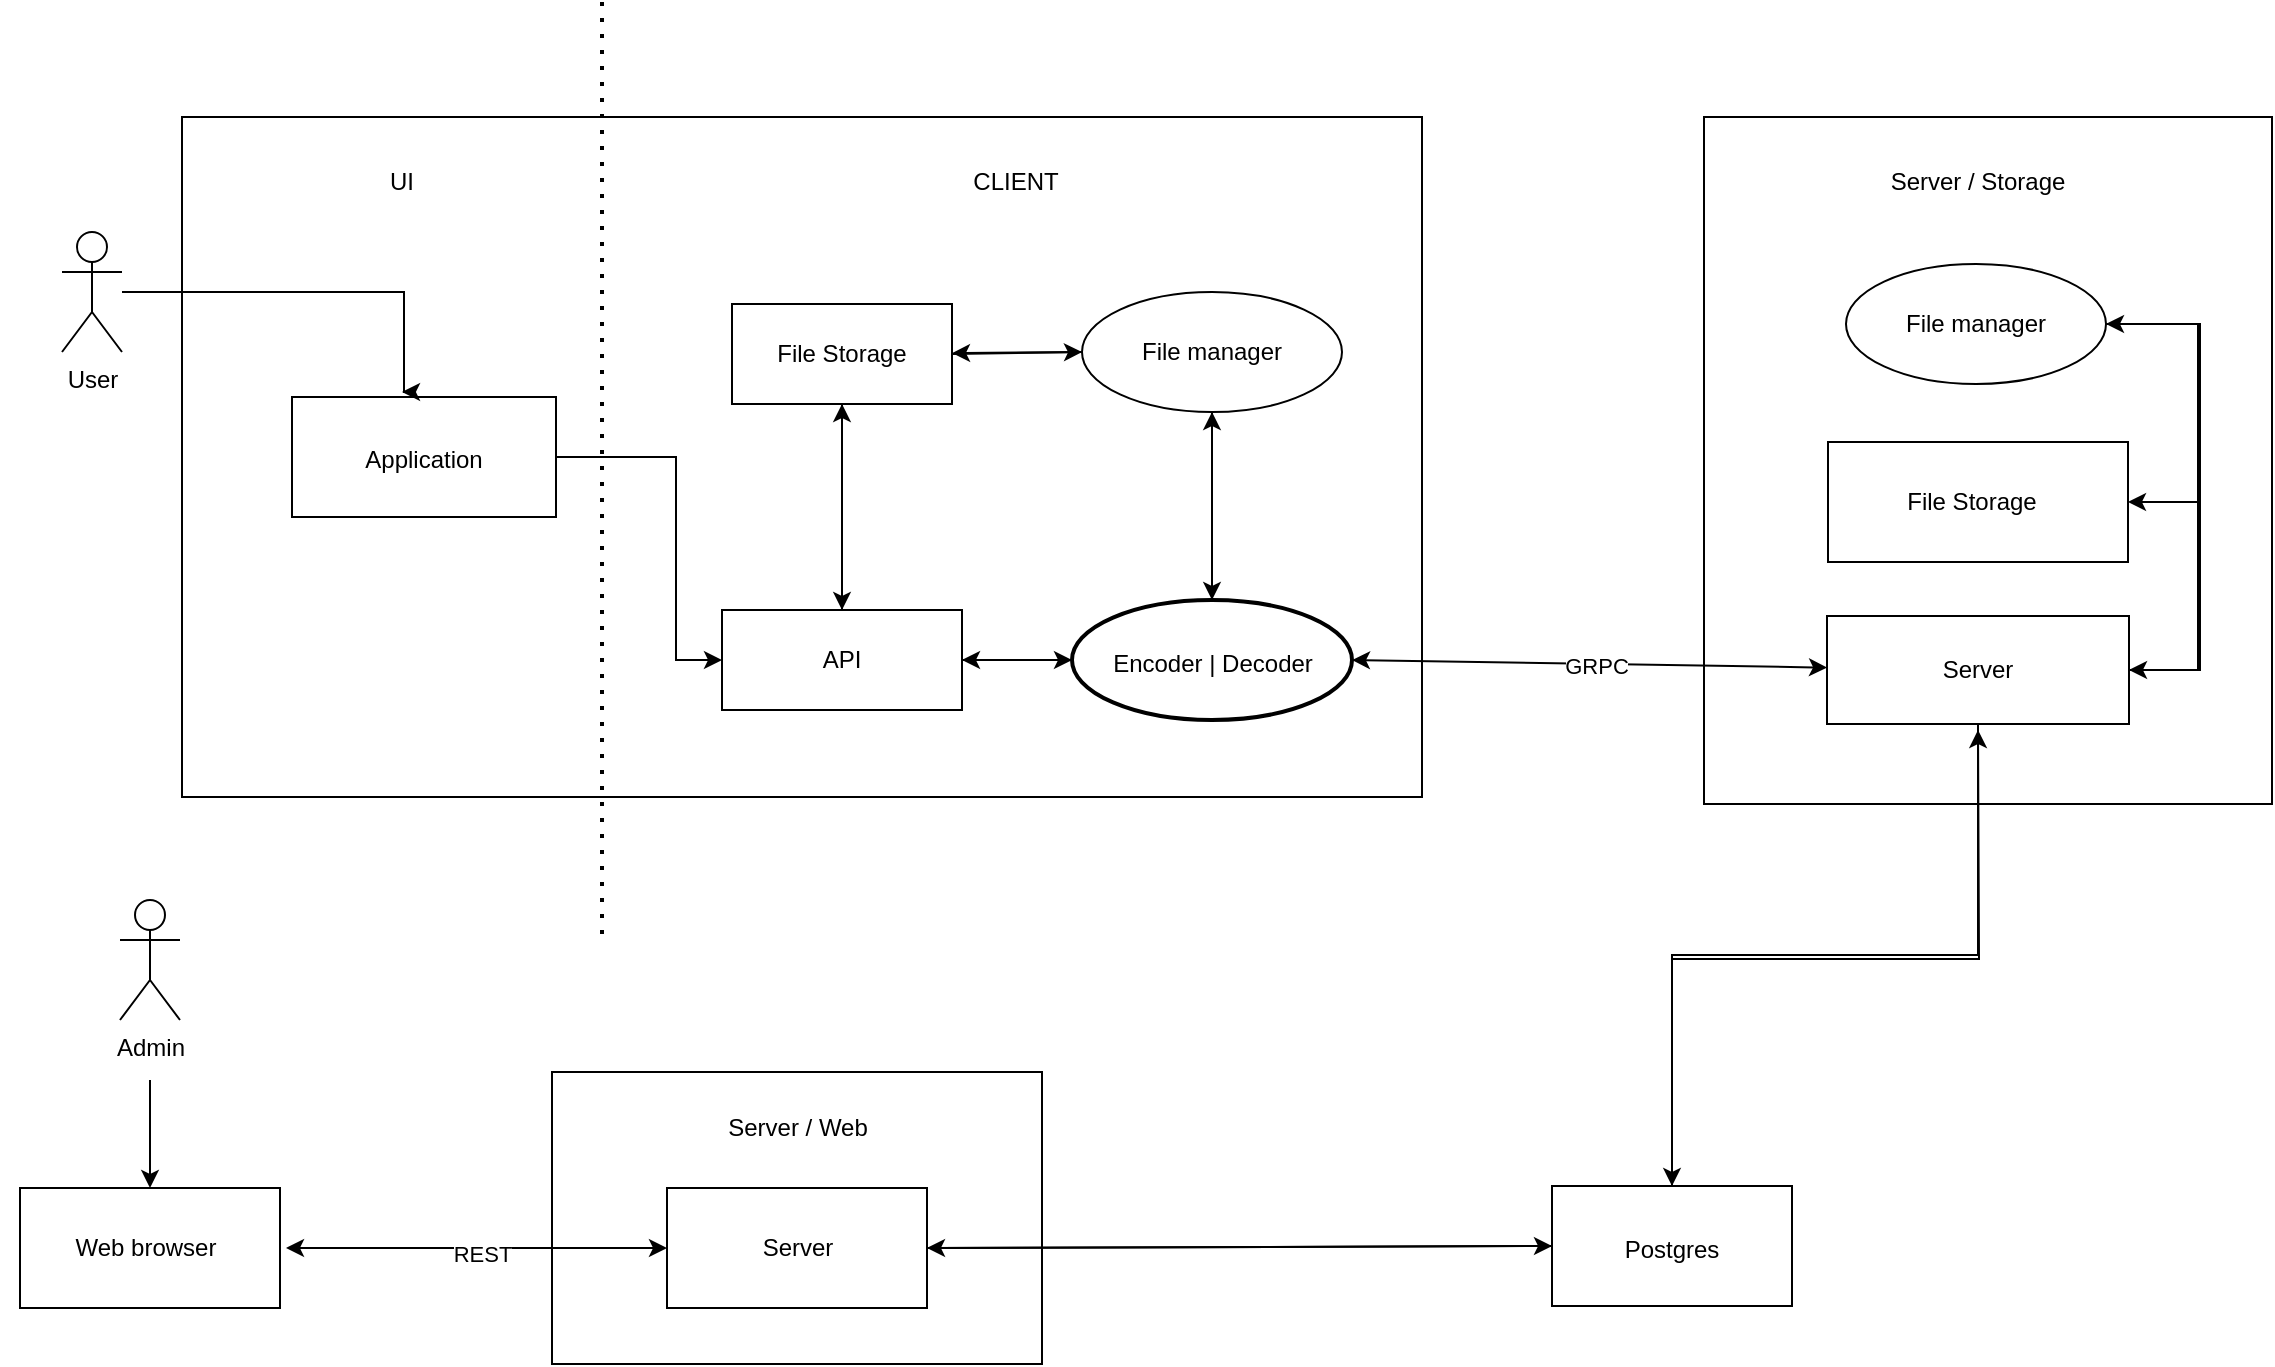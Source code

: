<mxfile version="21.6.3" type="github">
  <diagram name="Страница 1" id="QG4lw_gwYli3VmN4gazu">
    <mxGraphModel dx="3312" dy="1037" grid="0" gridSize="10" guides="1" tooltips="1" connect="1" arrows="1" fold="1" page="1" pageScale="1" pageWidth="1169" pageHeight="827" math="0" shadow="0">
      <root>
        <mxCell id="0" />
        <mxCell id="1" parent="0" />
        <mxCell id="WlWlzccpBVXDmkGFudgn-2" value="" style="rounded=0;whiteSpace=wrap;html=1;" parent="1" vertex="1">
          <mxGeometry x="80" y="142.5" width="620" height="340" as="geometry" />
        </mxCell>
        <mxCell id="WlWlzccpBVXDmkGFudgn-4" value="" style="rounded=0;whiteSpace=wrap;html=1;" parent="1" vertex="1">
          <mxGeometry x="841" y="142.5" width="284" height="343.5" as="geometry" />
        </mxCell>
        <mxCell id="WlWlzccpBVXDmkGFudgn-5" value="" style="rounded=0;whiteSpace=wrap;html=1;" parent="1" vertex="1">
          <mxGeometry x="265" y="620" width="245" height="146" as="geometry" />
        </mxCell>
        <mxCell id="WlWlzccpBVXDmkGFudgn-82" style="edgeStyle=none;rounded=0;orthogonalLoop=1;jettySize=auto;html=1;exitX=1;exitY=0.5;exitDx=0;exitDy=0;entryX=0;entryY=0.5;entryDx=0;entryDy=0;entryPerimeter=0;" parent="1" source="WlWlzccpBVXDmkGFudgn-7" target="WlWlzccpBVXDmkGFudgn-11" edge="1">
          <mxGeometry relative="1" as="geometry" />
        </mxCell>
        <mxCell id="WlWlzccpBVXDmkGFudgn-94" style="edgeStyle=none;rounded=0;orthogonalLoop=1;jettySize=auto;html=1;exitX=0.5;exitY=0;exitDx=0;exitDy=0;entryX=0.5;entryY=1;entryDx=0;entryDy=0;" parent="1" source="WlWlzccpBVXDmkGFudgn-7" target="WlWlzccpBVXDmkGFudgn-8" edge="1">
          <mxGeometry relative="1" as="geometry" />
        </mxCell>
        <mxCell id="WlWlzccpBVXDmkGFudgn-7" value="API" style="html=1;whiteSpace=wrap;" parent="1" vertex="1">
          <mxGeometry x="350" y="389" width="120" height="50" as="geometry" />
        </mxCell>
        <mxCell id="WlWlzccpBVXDmkGFudgn-95" style="edgeStyle=none;rounded=0;orthogonalLoop=1;jettySize=auto;html=1;exitX=0.5;exitY=1;exitDx=0;exitDy=0;entryX=0.5;entryY=0;entryDx=0;entryDy=0;" parent="1" source="WlWlzccpBVXDmkGFudgn-8" target="WlWlzccpBVXDmkGFudgn-7" edge="1">
          <mxGeometry relative="1" as="geometry" />
        </mxCell>
        <mxCell id="gPxx74mPuiwvPUPwIb2N-2" style="edgeStyle=none;rounded=0;orthogonalLoop=1;jettySize=auto;html=1;exitX=1;exitY=0.5;exitDx=0;exitDy=0;entryX=0;entryY=0.5;entryDx=0;entryDy=0;" parent="1" source="WlWlzccpBVXDmkGFudgn-8" target="WlWlzccpBVXDmkGFudgn-36" edge="1">
          <mxGeometry relative="1" as="geometry" />
        </mxCell>
        <mxCell id="WlWlzccpBVXDmkGFudgn-8" value="&lt;div&gt;File Storage&lt;/div&gt;" style="html=1;whiteSpace=wrap;" parent="1" vertex="1">
          <mxGeometry x="355" y="236" width="110" height="50" as="geometry" />
        </mxCell>
        <mxCell id="WlWlzccpBVXDmkGFudgn-83" style="edgeStyle=none;rounded=0;orthogonalLoop=1;jettySize=auto;html=1;exitX=0;exitY=0.5;exitDx=0;exitDy=0;exitPerimeter=0;entryX=1;entryY=0.5;entryDx=0;entryDy=0;" parent="1" source="WlWlzccpBVXDmkGFudgn-11" target="WlWlzccpBVXDmkGFudgn-7" edge="1">
          <mxGeometry relative="1" as="geometry" />
        </mxCell>
        <mxCell id="WlWlzccpBVXDmkGFudgn-93" style="edgeStyle=none;rounded=0;orthogonalLoop=1;jettySize=auto;html=1;exitX=0.5;exitY=0;exitDx=0;exitDy=0;exitPerimeter=0;entryX=0.5;entryY=1;entryDx=0;entryDy=0;" parent="1" source="WlWlzccpBVXDmkGFudgn-11" target="WlWlzccpBVXDmkGFudgn-36" edge="1">
          <mxGeometry relative="1" as="geometry" />
        </mxCell>
        <mxCell id="WlWlzccpBVXDmkGFudgn-11" value="" style="strokeWidth=2;html=1;shape=mxgraph.flowchart.start_1;whiteSpace=wrap;" parent="1" vertex="1">
          <mxGeometry x="525" y="384" width="140" height="60" as="geometry" />
        </mxCell>
        <mxCell id="WlWlzccpBVXDmkGFudgn-18" value="" style="endArrow=none;dashed=1;html=1;dashPattern=1 3;strokeWidth=2;rounded=0;" parent="1" edge="1">
          <mxGeometry width="50" height="50" relative="1" as="geometry">
            <mxPoint x="290" y="85" as="sourcePoint" />
            <mxPoint x="290" y="555" as="targetPoint" />
          </mxGeometry>
        </mxCell>
        <mxCell id="WlWlzccpBVXDmkGFudgn-34" value="Encoder | Decoder" style="text;html=1;strokeColor=none;fillColor=none;align=center;verticalAlign=middle;whiteSpace=wrap;rounded=0;" parent="1" vertex="1">
          <mxGeometry x="539.5" y="401" width="111" height="30" as="geometry" />
        </mxCell>
        <mxCell id="WlWlzccpBVXDmkGFudgn-35" value="" style="group" parent="1" vertex="1" connectable="0">
          <mxGeometry x="530" y="230" width="130" height="60" as="geometry" />
        </mxCell>
        <mxCell id="WlWlzccpBVXDmkGFudgn-36" value="" style="ellipse;whiteSpace=wrap;html=1;" parent="WlWlzccpBVXDmkGFudgn-35" vertex="1">
          <mxGeometry width="130" height="60" as="geometry" />
        </mxCell>
        <mxCell id="WlWlzccpBVXDmkGFudgn-37" value="File manager" style="text;html=1;strokeColor=none;fillColor=none;align=center;verticalAlign=middle;whiteSpace=wrap;rounded=0;" parent="WlWlzccpBVXDmkGFudgn-35" vertex="1">
          <mxGeometry x="10.84" y="18.75" width="108.33" height="22.5" as="geometry" />
        </mxCell>
        <mxCell id="WlWlzccpBVXDmkGFudgn-38" value="Server / Storage" style="text;html=1;strokeColor=none;fillColor=none;align=center;verticalAlign=middle;whiteSpace=wrap;rounded=0;" parent="1" vertex="1">
          <mxGeometry x="913" y="160" width="130" height="30" as="geometry" />
        </mxCell>
        <mxCell id="WlWlzccpBVXDmkGFudgn-41" value="CLIENT" style="text;html=1;strokeColor=none;fillColor=none;align=center;verticalAlign=middle;whiteSpace=wrap;rounded=0;" parent="1" vertex="1">
          <mxGeometry x="467" y="160" width="60" height="30" as="geometry" />
        </mxCell>
        <mxCell id="WlWlzccpBVXDmkGFudgn-49" value="UI" style="text;html=1;strokeColor=none;fillColor=none;align=center;verticalAlign=middle;whiteSpace=wrap;rounded=0;" parent="1" vertex="1">
          <mxGeometry x="160" y="160" width="60" height="30" as="geometry" />
        </mxCell>
        <mxCell id="gPxx74mPuiwvPUPwIb2N-16" style="edgeStyle=orthogonalEdgeStyle;rounded=0;orthogonalLoop=1;jettySize=auto;html=1;exitX=1;exitY=0.5;exitDx=0;exitDy=0;entryX=0;entryY=0.5;entryDx=0;entryDy=0;" parent="1" source="WlWlzccpBVXDmkGFudgn-50" target="WlWlzccpBVXDmkGFudgn-7" edge="1">
          <mxGeometry relative="1" as="geometry">
            <Array as="points">
              <mxPoint x="327" y="313" />
              <mxPoint x="327" y="414" />
            </Array>
          </mxGeometry>
        </mxCell>
        <mxCell id="WlWlzccpBVXDmkGFudgn-50" value="" style="rounded=0;whiteSpace=wrap;html=1;" parent="1" vertex="1">
          <mxGeometry x="135" y="282.5" width="132" height="60" as="geometry" />
        </mxCell>
        <mxCell id="WlWlzccpBVXDmkGFudgn-52" value="Application" style="text;html=1;strokeColor=none;fillColor=none;align=center;verticalAlign=middle;whiteSpace=wrap;rounded=0;" parent="1" vertex="1">
          <mxGeometry x="171" y="299.25" width="60" height="30" as="geometry" />
        </mxCell>
        <mxCell id="WlWlzccpBVXDmkGFudgn-102" style="edgeStyle=orthogonalEdgeStyle;rounded=0;orthogonalLoop=1;jettySize=auto;html=1;exitX=0.5;exitY=0;exitDx=0;exitDy=0;" parent="1" source="WlWlzccpBVXDmkGFudgn-59" edge="1">
          <mxGeometry relative="1" as="geometry">
            <mxPoint x="978" y="449" as="targetPoint" />
          </mxGeometry>
        </mxCell>
        <mxCell id="WlWlzccpBVXDmkGFudgn-103" style="edgeStyle=none;rounded=0;orthogonalLoop=1;jettySize=auto;html=1;exitX=0;exitY=0.5;exitDx=0;exitDy=0;entryX=1;entryY=0.5;entryDx=0;entryDy=0;" parent="1" source="WlWlzccpBVXDmkGFudgn-59" target="WlWlzccpBVXDmkGFudgn-16" edge="1">
          <mxGeometry relative="1" as="geometry">
            <mxPoint x="470" y="680" as="targetPoint" />
          </mxGeometry>
        </mxCell>
        <mxCell id="WlWlzccpBVXDmkGFudgn-59" value="" style="rounded=0;whiteSpace=wrap;html=1;" parent="1" vertex="1">
          <mxGeometry x="765" y="677" width="120" height="60" as="geometry" />
        </mxCell>
        <mxCell id="WlWlzccpBVXDmkGFudgn-60" value="Postgres" style="text;html=1;strokeColor=none;fillColor=none;align=center;verticalAlign=middle;whiteSpace=wrap;rounded=0;" parent="1" vertex="1">
          <mxGeometry x="795" y="694" width="60" height="30" as="geometry" />
        </mxCell>
        <mxCell id="WlWlzccpBVXDmkGFudgn-71" style="edgeStyle=orthogonalEdgeStyle;rounded=0;orthogonalLoop=1;jettySize=auto;html=1;" parent="1" source="WlWlzccpBVXDmkGFudgn-61" edge="1">
          <mxGeometry relative="1" as="geometry">
            <mxPoint x="190" y="280" as="targetPoint" />
            <Array as="points">
              <mxPoint x="191" y="230" />
            </Array>
          </mxGeometry>
        </mxCell>
        <mxCell id="WlWlzccpBVXDmkGFudgn-61" value="User" style="shape=umlActor;verticalLabelPosition=bottom;verticalAlign=top;html=1;outlineConnect=0;" parent="1" vertex="1">
          <mxGeometry x="20" y="200" width="30" height="60" as="geometry" />
        </mxCell>
        <mxCell id="WlWlzccpBVXDmkGFudgn-74" style="edgeStyle=none;rounded=0;orthogonalLoop=1;jettySize=auto;html=1;entryX=0.5;entryY=0;entryDx=0;entryDy=0;" parent="1" target="WlWlzccpBVXDmkGFudgn-51" edge="1">
          <mxGeometry relative="1" as="geometry">
            <mxPoint x="64" y="624" as="sourcePoint" />
          </mxGeometry>
        </mxCell>
        <mxCell id="WlWlzccpBVXDmkGFudgn-62" value="Admin" style="shape=umlActor;verticalLabelPosition=bottom;verticalAlign=top;html=1;outlineConnect=0;" parent="1" vertex="1">
          <mxGeometry x="49" y="534" width="30" height="60" as="geometry" />
        </mxCell>
        <mxCell id="WlWlzccpBVXDmkGFudgn-75" style="edgeStyle=none;rounded=0;orthogonalLoop=1;jettySize=auto;html=1;exitX=0.75;exitY=0;exitDx=0;exitDy=0;" parent="1" source="WlWlzccpBVXDmkGFudgn-34" target="WlWlzccpBVXDmkGFudgn-34" edge="1">
          <mxGeometry relative="1" as="geometry" />
        </mxCell>
        <mxCell id="WlWlzccpBVXDmkGFudgn-92" style="edgeStyle=none;rounded=0;orthogonalLoop=1;jettySize=auto;html=1;exitX=0.5;exitY=1;exitDx=0;exitDy=0;entryX=0.5;entryY=0;entryDx=0;entryDy=0;entryPerimeter=0;" parent="1" source="WlWlzccpBVXDmkGFudgn-36" target="WlWlzccpBVXDmkGFudgn-11" edge="1">
          <mxGeometry relative="1" as="geometry" />
        </mxCell>
        <mxCell id="WlWlzccpBVXDmkGFudgn-80" style="edgeStyle=none;rounded=0;orthogonalLoop=1;jettySize=auto;html=1;entryX=0;entryY=0.5;entryDx=0;entryDy=0;exitX=1;exitY=0.5;exitDx=0;exitDy=0;" parent="1" source="WlWlzccpBVXDmkGFudgn-16" target="WlWlzccpBVXDmkGFudgn-59" edge="1">
          <mxGeometry relative="1" as="geometry">
            <mxPoint x="509" y="680" as="sourcePoint" />
            <Array as="points" />
          </mxGeometry>
        </mxCell>
        <mxCell id="WlWlzccpBVXDmkGFudgn-104" value="" style="endArrow=classic;startArrow=classic;html=1;rounded=0;entryX=1;entryY=0.5;entryDx=0;entryDy=0;exitX=0;exitY=0.5;exitDx=0;exitDy=0;" parent="1" source="WlWlzccpBVXDmkGFudgn-16" target="WlWlzccpBVXDmkGFudgn-53" edge="1">
          <mxGeometry width="50" height="50" relative="1" as="geometry">
            <mxPoint x="390" y="540" as="sourcePoint" />
            <mxPoint x="620" y="420" as="targetPoint" />
            <Array as="points">
              <mxPoint x="198" y="708" />
            </Array>
          </mxGeometry>
        </mxCell>
        <mxCell id="WlWlzccpBVXDmkGFudgn-115" value="REST" style="edgeLabel;html=1;align=center;verticalAlign=middle;resizable=0;points=[];" parent="WlWlzccpBVXDmkGFudgn-104" vertex="1" connectable="0">
          <mxGeometry x="-0.024" y="3" relative="1" as="geometry">
            <mxPoint as="offset" />
          </mxGeometry>
        </mxCell>
        <mxCell id="WlWlzccpBVXDmkGFudgn-108" style="edgeStyle=orthogonalEdgeStyle;rounded=0;orthogonalLoop=1;jettySize=auto;html=1;entryX=0.5;entryY=0;entryDx=0;entryDy=0;exitX=0.5;exitY=1;exitDx=0;exitDy=0;" parent="1" source="gPxx74mPuiwvPUPwIb2N-11" target="WlWlzccpBVXDmkGFudgn-59" edge="1">
          <mxGeometry relative="1" as="geometry" />
        </mxCell>
        <mxCell id="WlWlzccpBVXDmkGFudgn-109" value="" style="endArrow=classic;startArrow=classic;html=1;rounded=0;" parent="1" target="gPxx74mPuiwvPUPwIb2N-11" edge="1">
          <mxGeometry width="50" height="50" relative="1" as="geometry">
            <mxPoint x="665" y="414.005" as="sourcePoint" />
            <mxPoint x="806" y="414.421" as="targetPoint" />
          </mxGeometry>
        </mxCell>
        <mxCell id="WlWlzccpBVXDmkGFudgn-110" value="GRPC" style="edgeLabel;html=1;align=center;verticalAlign=middle;resizable=0;points=[];" parent="WlWlzccpBVXDmkGFudgn-109" vertex="1" connectable="0">
          <mxGeometry x="0.026" y="-1" relative="1" as="geometry">
            <mxPoint as="offset" />
          </mxGeometry>
        </mxCell>
        <mxCell id="WlWlzccpBVXDmkGFudgn-117" value="&lt;div&gt;Server / Web&lt;/div&gt;" style="text;html=1;strokeColor=none;fillColor=none;align=center;verticalAlign=middle;whiteSpace=wrap;rounded=0;" parent="1" vertex="1">
          <mxGeometry x="348.5" y="633" width="78" height="30" as="geometry" />
        </mxCell>
        <mxCell id="gPxx74mPuiwvPUPwIb2N-1" value="" style="group" parent="1" vertex="1" connectable="0">
          <mxGeometry x="-11" y="678" width="140" height="60" as="geometry" />
        </mxCell>
        <mxCell id="WlWlzccpBVXDmkGFudgn-51" value="" style="rounded=0;whiteSpace=wrap;html=1;" parent="gPxx74mPuiwvPUPwIb2N-1" vertex="1">
          <mxGeometry x="10" width="130" height="60" as="geometry" />
        </mxCell>
        <mxCell id="WlWlzccpBVXDmkGFudgn-53" value="&lt;div&gt;Web browser&lt;/div&gt;" style="text;html=1;strokeColor=none;fillColor=none;align=center;verticalAlign=middle;whiteSpace=wrap;rounded=0;" parent="gPxx74mPuiwvPUPwIb2N-1" vertex="1">
          <mxGeometry x="3" y="15" width="140" height="30" as="geometry" />
        </mxCell>
        <mxCell id="gPxx74mPuiwvPUPwIb2N-5" style="edgeStyle=none;rounded=0;orthogonalLoop=1;jettySize=auto;html=1;exitX=0;exitY=0.5;exitDx=0;exitDy=0;" parent="1" source="WlWlzccpBVXDmkGFudgn-36" target="WlWlzccpBVXDmkGFudgn-8" edge="1">
          <mxGeometry relative="1" as="geometry" />
        </mxCell>
        <mxCell id="gPxx74mPuiwvPUPwIb2N-6" value="" style="group" parent="1" vertex="1" connectable="0">
          <mxGeometry x="322.5" y="678" width="130" height="60" as="geometry" />
        </mxCell>
        <mxCell id="WlWlzccpBVXDmkGFudgn-16" value="" style="rounded=0;whiteSpace=wrap;html=1;" parent="gPxx74mPuiwvPUPwIb2N-6" vertex="1">
          <mxGeometry width="130" height="60" as="geometry" />
        </mxCell>
        <mxCell id="WlWlzccpBVXDmkGFudgn-39" value="&lt;div&gt;Server&lt;/div&gt;" style="text;html=1;strokeColor=none;fillColor=none;align=center;verticalAlign=middle;whiteSpace=wrap;rounded=0;" parent="gPxx74mPuiwvPUPwIb2N-6" vertex="1">
          <mxGeometry x="35" y="15" width="60" height="30" as="geometry" />
        </mxCell>
        <mxCell id="gPxx74mPuiwvPUPwIb2N-9" value="" style="group" parent="1" vertex="1" connectable="0">
          <mxGeometry x="903" y="305" width="150" height="60" as="geometry" />
        </mxCell>
        <mxCell id="WlWlzccpBVXDmkGFudgn-13" value="" style="rounded=0;whiteSpace=wrap;html=1;" parent="gPxx74mPuiwvPUPwIb2N-9" vertex="1">
          <mxGeometry width="150" height="60" as="geometry" />
        </mxCell>
        <mxCell id="WlWlzccpBVXDmkGFudgn-56" value="File Storage" style="text;html=1;strokeColor=none;fillColor=none;align=center;verticalAlign=middle;whiteSpace=wrap;rounded=0;" parent="gPxx74mPuiwvPUPwIb2N-9" vertex="1">
          <mxGeometry x="34.17" y="15" width="75.83" height="30" as="geometry" />
        </mxCell>
        <mxCell id="gPxx74mPuiwvPUPwIb2N-12" style="edgeStyle=orthogonalEdgeStyle;rounded=0;orthogonalLoop=1;jettySize=auto;html=1;exitX=1;exitY=0.5;exitDx=0;exitDy=0;entryX=1;entryY=0.5;entryDx=0;entryDy=0;" parent="1" source="gPxx74mPuiwvPUPwIb2N-11" target="WlWlzccpBVXDmkGFudgn-26" edge="1">
          <mxGeometry relative="1" as="geometry">
            <Array as="points">
              <mxPoint x="1088" y="419" />
              <mxPoint x="1088" y="246" />
            </Array>
          </mxGeometry>
        </mxCell>
        <mxCell id="gPxx74mPuiwvPUPwIb2N-11" value="" style="rounded=0;whiteSpace=wrap;html=1;" parent="1" vertex="1">
          <mxGeometry x="902.5" y="392" width="151" height="54" as="geometry" />
        </mxCell>
        <mxCell id="WlWlzccpBVXDmkGFudgn-40" value="Server" style="text;html=1;strokeColor=none;fillColor=none;align=center;verticalAlign=middle;whiteSpace=wrap;rounded=0;" parent="1" vertex="1">
          <mxGeometry x="933.039" y="404" width="89.919" height="30" as="geometry" />
        </mxCell>
        <mxCell id="gPxx74mPuiwvPUPwIb2N-8" value="" style="group" parent="1" vertex="1" connectable="0">
          <mxGeometry x="912" y="216" width="130" height="60" as="geometry" />
        </mxCell>
        <mxCell id="WlWlzccpBVXDmkGFudgn-29" value="" style="group" parent="gPxx74mPuiwvPUPwIb2N-8" vertex="1" connectable="0">
          <mxGeometry width="130" height="60" as="geometry" />
        </mxCell>
        <mxCell id="WlWlzccpBVXDmkGFudgn-26" value="" style="ellipse;whiteSpace=wrap;html=1;" parent="WlWlzccpBVXDmkGFudgn-29" vertex="1">
          <mxGeometry width="130" height="60" as="geometry" />
        </mxCell>
        <mxCell id="WlWlzccpBVXDmkGFudgn-28" value="File manager" style="text;html=1;strokeColor=none;fillColor=none;align=center;verticalAlign=middle;whiteSpace=wrap;rounded=0;" parent="WlWlzccpBVXDmkGFudgn-29" vertex="1">
          <mxGeometry x="10.833" y="17.5" width="108.333" height="25" as="geometry" />
        </mxCell>
        <mxCell id="gPxx74mPuiwvPUPwIb2N-13" style="edgeStyle=orthogonalEdgeStyle;rounded=0;orthogonalLoop=1;jettySize=auto;html=1;exitX=1;exitY=0.5;exitDx=0;exitDy=0;entryX=1;entryY=0.5;entryDx=0;entryDy=0;" parent="1" source="WlWlzccpBVXDmkGFudgn-26" target="gPxx74mPuiwvPUPwIb2N-11" edge="1">
          <mxGeometry relative="1" as="geometry">
            <Array as="points">
              <mxPoint x="1089" y="246" />
              <mxPoint x="1089" y="419" />
            </Array>
          </mxGeometry>
        </mxCell>
        <mxCell id="gPxx74mPuiwvPUPwIb2N-15" style="edgeStyle=orthogonalEdgeStyle;rounded=0;orthogonalLoop=1;jettySize=auto;html=1;exitX=1;exitY=0.5;exitDx=0;exitDy=0;entryX=1;entryY=0.5;entryDx=0;entryDy=0;" parent="1" source="WlWlzccpBVXDmkGFudgn-26" target="WlWlzccpBVXDmkGFudgn-13" edge="1">
          <mxGeometry relative="1" as="geometry">
            <Array as="points">
              <mxPoint x="1089" y="246" />
              <mxPoint x="1089" y="335" />
            </Array>
          </mxGeometry>
        </mxCell>
      </root>
    </mxGraphModel>
  </diagram>
</mxfile>

